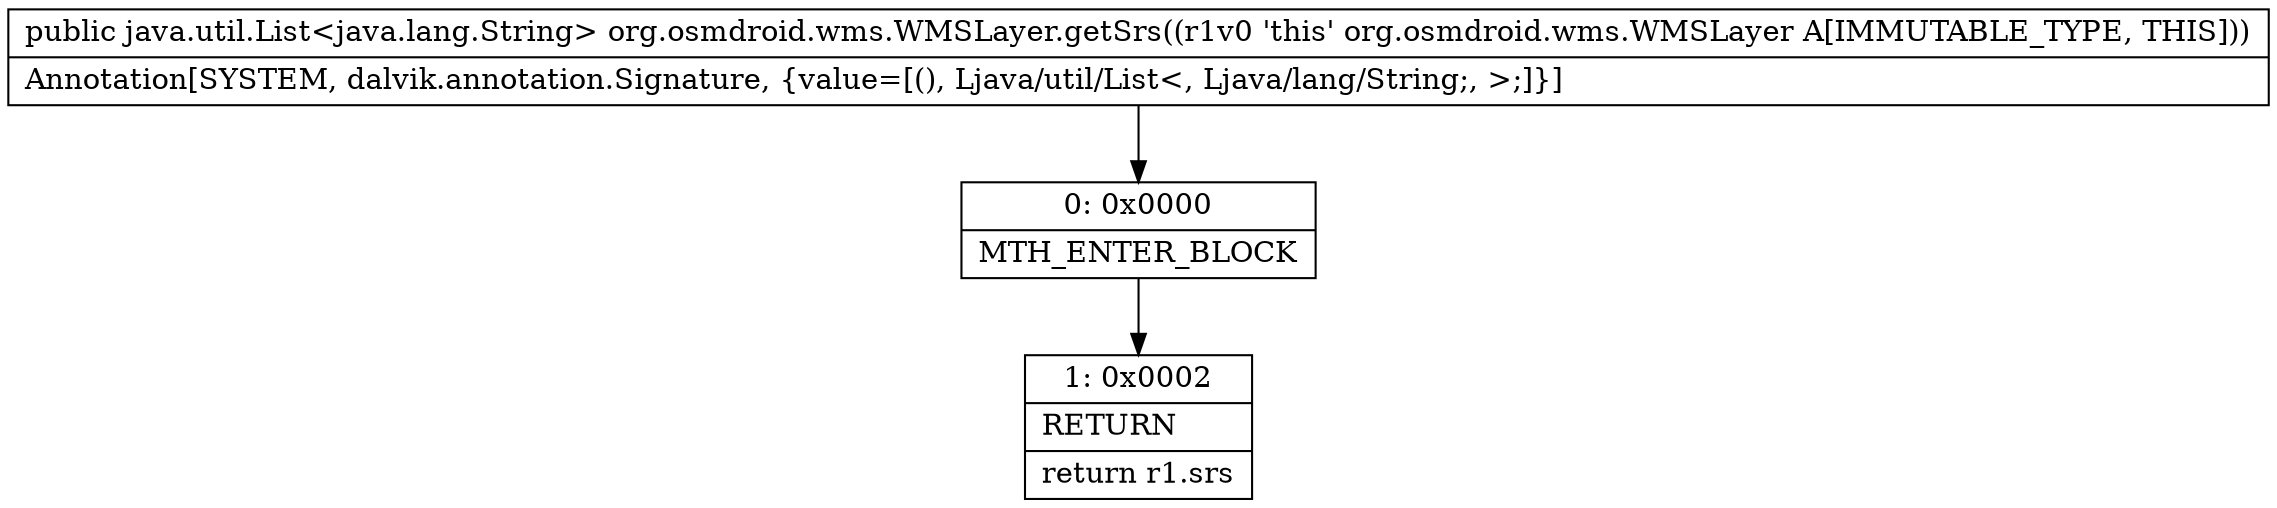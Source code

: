 digraph "CFG fororg.osmdroid.wms.WMSLayer.getSrs()Ljava\/util\/List;" {
Node_0 [shape=record,label="{0\:\ 0x0000|MTH_ENTER_BLOCK\l}"];
Node_1 [shape=record,label="{1\:\ 0x0002|RETURN\l|return r1.srs\l}"];
MethodNode[shape=record,label="{public java.util.List\<java.lang.String\> org.osmdroid.wms.WMSLayer.getSrs((r1v0 'this' org.osmdroid.wms.WMSLayer A[IMMUTABLE_TYPE, THIS]))  | Annotation[SYSTEM, dalvik.annotation.Signature, \{value=[(), Ljava\/util\/List\<, Ljava\/lang\/String;, \>;]\}]\l}"];
MethodNode -> Node_0;
Node_0 -> Node_1;
}

